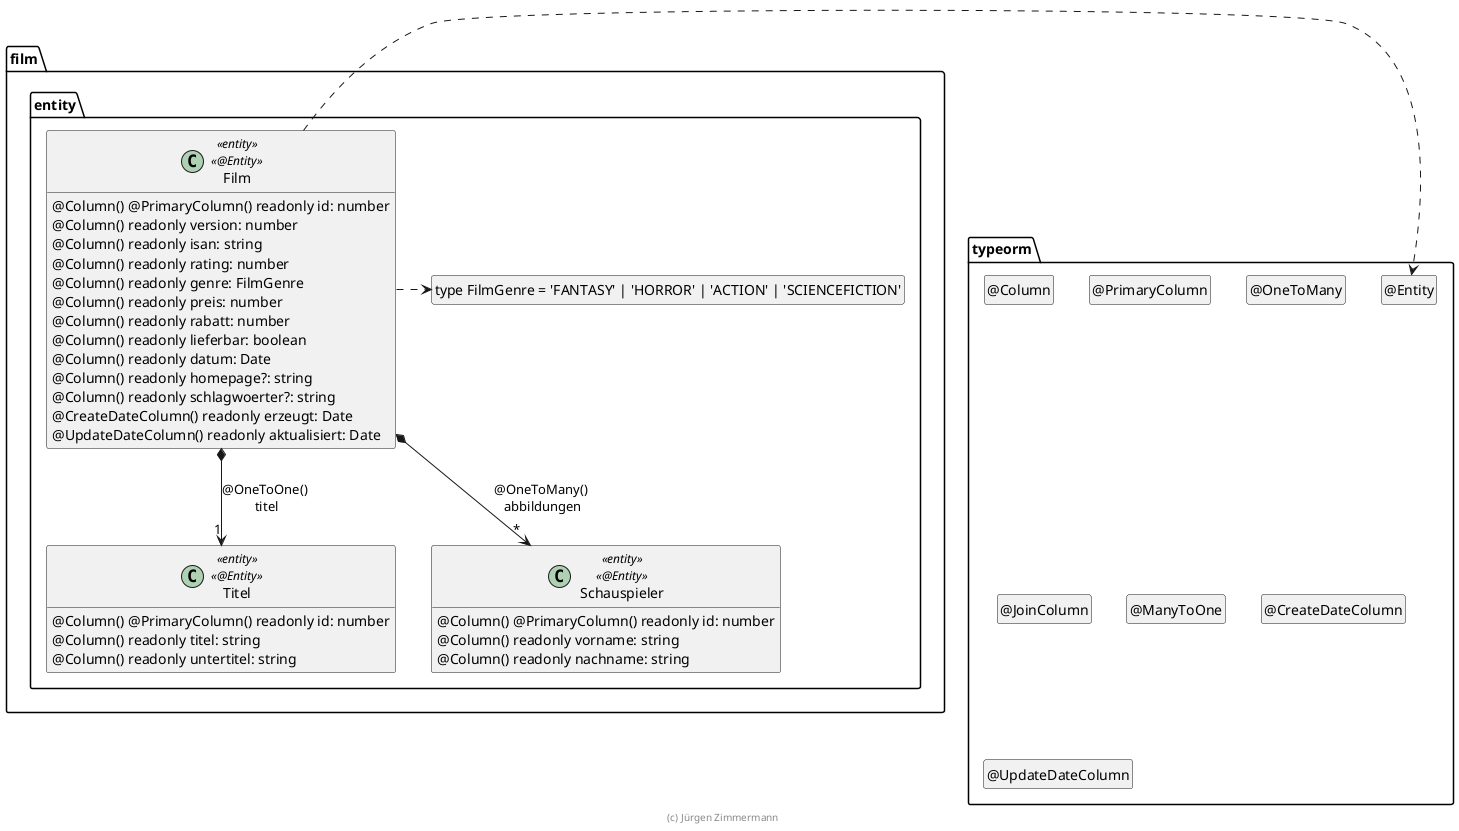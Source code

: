 ' Copyright (C) 2019 - present Juergen Zimmermann, Hochschule Karlsruhe
'
' This program is free software: you can redistribute it and/or modify
' it under the terms of the GNU General Public License as published by
' the Free Software Foundation, either version 3 of the License, or
' (at your option) any later version.
'
' This program is distributed in the hope that it will be useful,
' but WITHOUT ANY WARRANTY; without even the implied warranty of
' MERCHANTABILITY or FITNESS FOR A PARTICULAR PURPOSE.  See the
' GNU General Public License for more details.
'
' You should have received a copy of the GNU General Public License
' along with this program.  If not, see <https://www.gnu.org/licenses/>.

' Preview durch <Alt>d

@startuml Entity

package typeorm {
  class "@Entity" as Entity
  hide Entity circle
  class "@Column" as Column
  hide Column circle
  class "@PrimaryColumn" as PrimaryColumn
  hide PrimaryColumn circle
  class "@OneToMany" as OneToMany
  hide OneToMany circle
  class "@JoinColumn" as JoinColumn
  hide JoinColumn circle
  class "@ManyToOne" as ManyToOne
  hide ManyToOne circle
  class "@CreateDateColumn" as CreateDateColumn
  hide CreateDateColumn circle
  class "@UpdateDateColumn" as UpdateDateColumn
  hide UpdateDateColumn circle
}

package film.entity {
  class "type FilmGenre = 'FANTASY' | 'HORROR' | 'ACTION' | 'SCIENCEFICTION'" as FilmGenre
  hide FilmGenre circle

  class Film <<entity>> <<@Entity>> {
    @Column() @PrimaryColumn() readonly id: number
    @Column() readonly version: number
    @Column() readonly isan: string
    @Column() readonly rating: number
    @Column() readonly genre: FilmGenre
    @Column() readonly preis: number
    @Column() readonly rabatt: number
    @Column() readonly lieferbar: boolean
    @Column() readonly datum: Date
    @Column() readonly homepage?: string
    @Column() readonly schlagwoerter?: string
    @CreateDateColumn() readonly erzeugt: Date
    @UpdateDateColumn() readonly aktualisiert: Date
  }

  class Titel <<entity>> <<@Entity>> {
    @Column() @PrimaryColumn() readonly id: number
    @Column() readonly titel: string
    @Column() readonly untertitel: string
  }

  class Schauspieler <<entity>> <<@Entity>> {
    @Column() @PrimaryColumn() readonly id: number
    @Column() readonly vorname: string
    @Column() readonly nachname: string
  }

  Film *--> "1" Titel : @OneToOne() \ntitel
  Film *--> "*" Schauspieler : @OneToMany() \nabbildungen

  Film .right.> Entity
  Film .right.> FilmGenre
}

hide empty members

footer (c) Jürgen Zimmermann

@enduml
